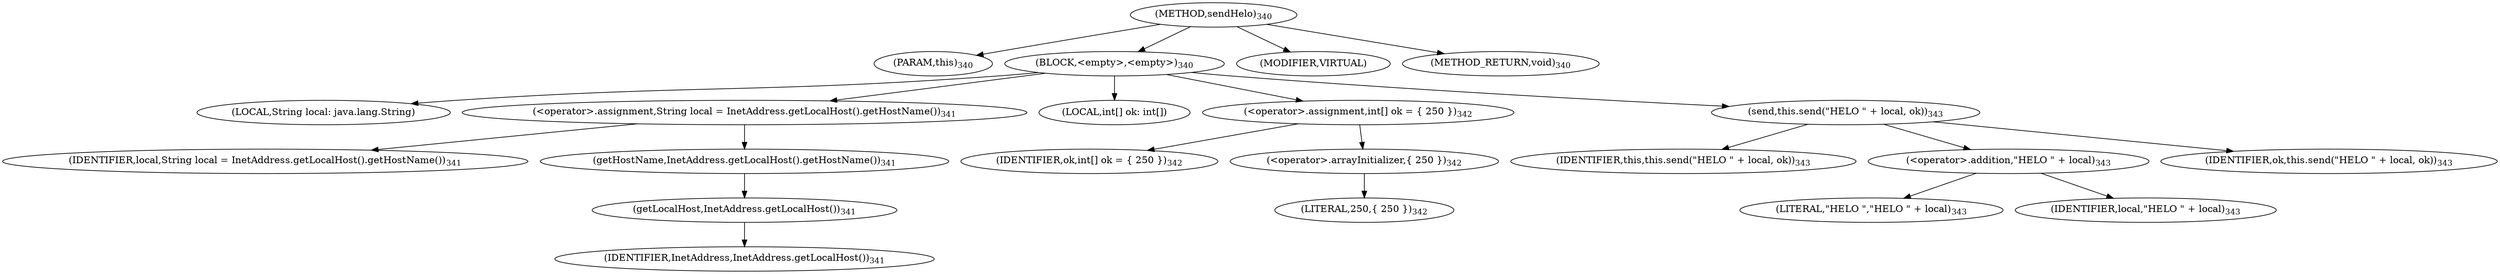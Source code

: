 digraph "sendHelo" {  
"623" [label = <(METHOD,sendHelo)<SUB>340</SUB>> ]
"46" [label = <(PARAM,this)<SUB>340</SUB>> ]
"624" [label = <(BLOCK,&lt;empty&gt;,&lt;empty&gt;)<SUB>340</SUB>> ]
"625" [label = <(LOCAL,String local: java.lang.String)> ]
"626" [label = <(&lt;operator&gt;.assignment,String local = InetAddress.getLocalHost().getHostName())<SUB>341</SUB>> ]
"627" [label = <(IDENTIFIER,local,String local = InetAddress.getLocalHost().getHostName())<SUB>341</SUB>> ]
"628" [label = <(getHostName,InetAddress.getLocalHost().getHostName())<SUB>341</SUB>> ]
"629" [label = <(getLocalHost,InetAddress.getLocalHost())<SUB>341</SUB>> ]
"630" [label = <(IDENTIFIER,InetAddress,InetAddress.getLocalHost())<SUB>341</SUB>> ]
"631" [label = <(LOCAL,int[] ok: int[])> ]
"632" [label = <(&lt;operator&gt;.assignment,int[] ok = { 250 })<SUB>342</SUB>> ]
"633" [label = <(IDENTIFIER,ok,int[] ok = { 250 })<SUB>342</SUB>> ]
"634" [label = <(&lt;operator&gt;.arrayInitializer,{ 250 })<SUB>342</SUB>> ]
"635" [label = <(LITERAL,250,{ 250 })<SUB>342</SUB>> ]
"636" [label = <(send,this.send(&quot;HELO &quot; + local, ok))<SUB>343</SUB>> ]
"45" [label = <(IDENTIFIER,this,this.send(&quot;HELO &quot; + local, ok))<SUB>343</SUB>> ]
"637" [label = <(&lt;operator&gt;.addition,&quot;HELO &quot; + local)<SUB>343</SUB>> ]
"638" [label = <(LITERAL,&quot;HELO &quot;,&quot;HELO &quot; + local)<SUB>343</SUB>> ]
"639" [label = <(IDENTIFIER,local,&quot;HELO &quot; + local)<SUB>343</SUB>> ]
"640" [label = <(IDENTIFIER,ok,this.send(&quot;HELO &quot; + local, ok))<SUB>343</SUB>> ]
"641" [label = <(MODIFIER,VIRTUAL)> ]
"642" [label = <(METHOD_RETURN,void)<SUB>340</SUB>> ]
  "623" -> "46" 
  "623" -> "624" 
  "623" -> "641" 
  "623" -> "642" 
  "624" -> "625" 
  "624" -> "626" 
  "624" -> "631" 
  "624" -> "632" 
  "624" -> "636" 
  "626" -> "627" 
  "626" -> "628" 
  "628" -> "629" 
  "629" -> "630" 
  "632" -> "633" 
  "632" -> "634" 
  "634" -> "635" 
  "636" -> "45" 
  "636" -> "637" 
  "636" -> "640" 
  "637" -> "638" 
  "637" -> "639" 
}
